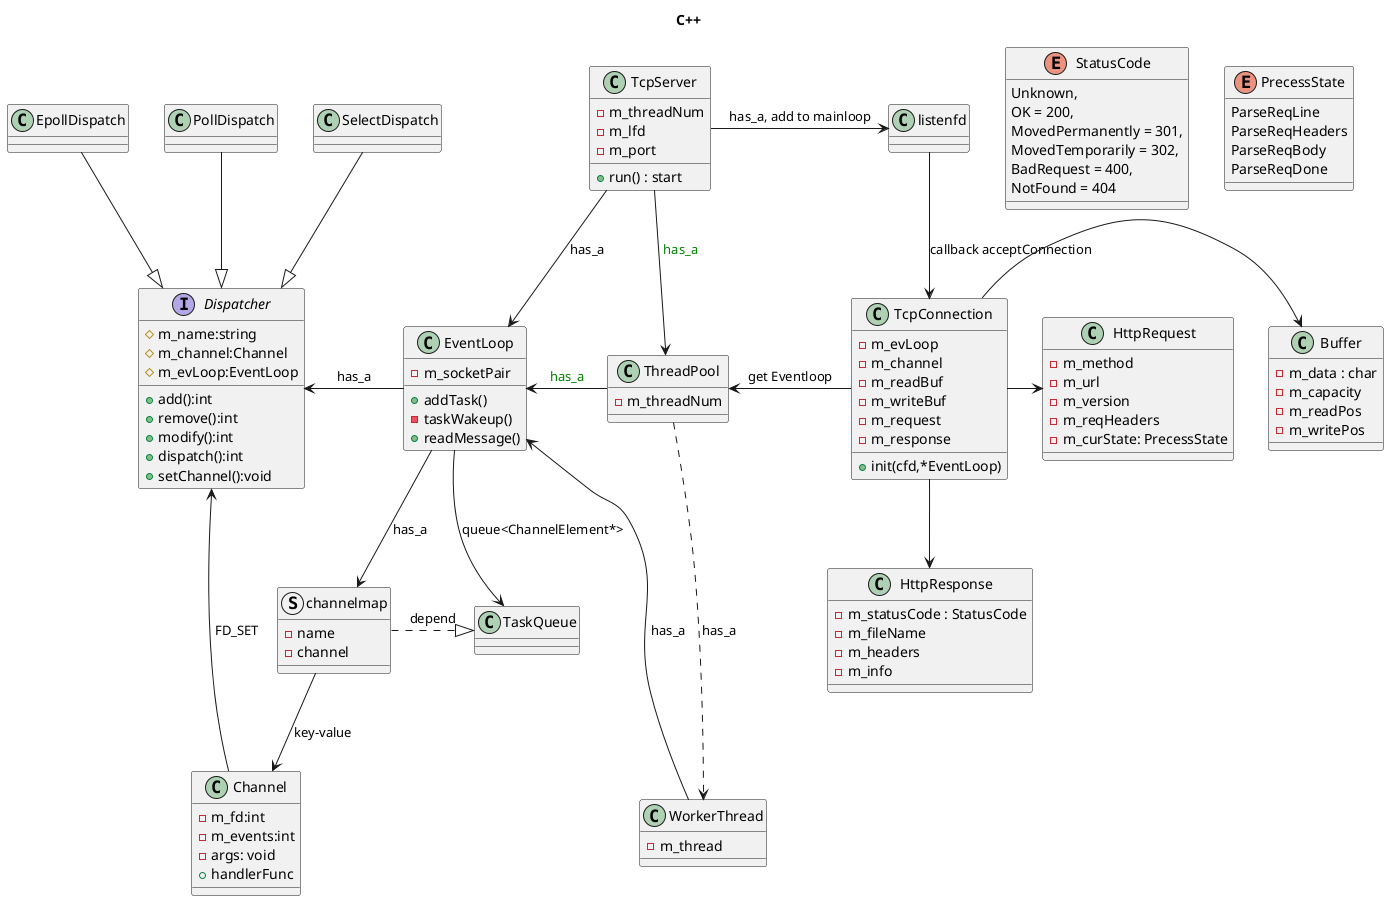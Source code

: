 @startuml
title
C++
end title

class Channel{
    - m_fd:int
    - m_events:int
    - args: void
    + handlerFunc
}

interface Dispatcher{
    + add():int
    + remove():int
    + modify():int
    + dispatch():int
    + setChannel():void
    # m_name:string
    # m_channel:Channel
    # m_evLoop:EventLoop
}

EpollDispatch --|> Dispatcher
PollDispatch --|> Dispatcher
SelectDispatch --|> Dispatcher

class EventLoop{
    - m_socketPair
    + addTask()
    - taskWakeup()
    + readMessage()
}



struct channelmap {
    - name
    - channel
}




class ThreadPool{
    - m_threadNum
} 

' sub_loop --.> EventLoop

class WorkerThread
{
    - m_thread
}


class TcpServer{
    - m_threadNum
    - m_lfd 
    - m_port 
    + run() : start
}



class TcpConnection
{
    - m_evLoop
    - m_channel
    - m_readBuf
    - m_writeBuf
    - m_request
    - m_response

    + init(cfd,*EventLoop)
}

class Buffer{
    - m_data : char
    - m_capacity
    - m_readPos
    - m_writePos
}
class HttpRequest {
    - m_method
    - m_url
    - m_version
    - m_reqHeaders
    - m_curState: PrecessState 
}

class HttpResponse
{
    - m_statusCode : StatusCode 
    - m_fileName
    - m_headers 
    - m_info 
}

enum StatusCode
{
    Unknown,
    OK = 200,
    MovedPermanently = 301,
    MovedTemporarily = 302,
    BadRequest = 400,
    NotFound = 404
}

enum PrecessState
{
    ParseReqLine
    ParseReqHeaders
    ParseReqBody
    ParseReqDone
} 

' HttpRequest --.> PrecessState
' HttpResponse --.> StatusCode

' EventLoop --.> Channel : 包含channelmap
EventLoop --> TaskQueue : queue<ChannelElement*>
EventLoop -left> Dispatcher : has_a
EventLoop --> channelmap: has_a
channelmap --> Channel : key-value
channelmap -right.|> TaskQueue : depend

Dispatcher <-- Channel: FD_SET

TcpServer --> EventLoop : has_a
TcpServer --> ThreadPool : <color:green> has_a </color>


ThreadPool -left> EventLoop : <color:green> has_a </color>

ThreadPool --.> WorkerThread : has_a 
EventLoop <-- WorkerThread : has_a

TcpServer -right> listenfd :  has_a, add to mainloop

listenfd --> TcpConnection :  callback acceptConnection
ThreadPool <- TcpConnection : get Eventloop

TcpConnection -right> Buffer
TcpConnection -right> HttpRequest
TcpConnection --> HttpResponse

' TcpConnection --.> processRead : channel的读函数
' processRead --.> HttpRequest
' TcpConnection --.> processWrite : channel的写函数
' processWrite --.> HttpResponse

' TcpConnection  --.> Buffer  : read_buf和write_buf
' TcpConnection  --.> Channel : 当前连接对应的channel


' main.c --> hh


@enduml 